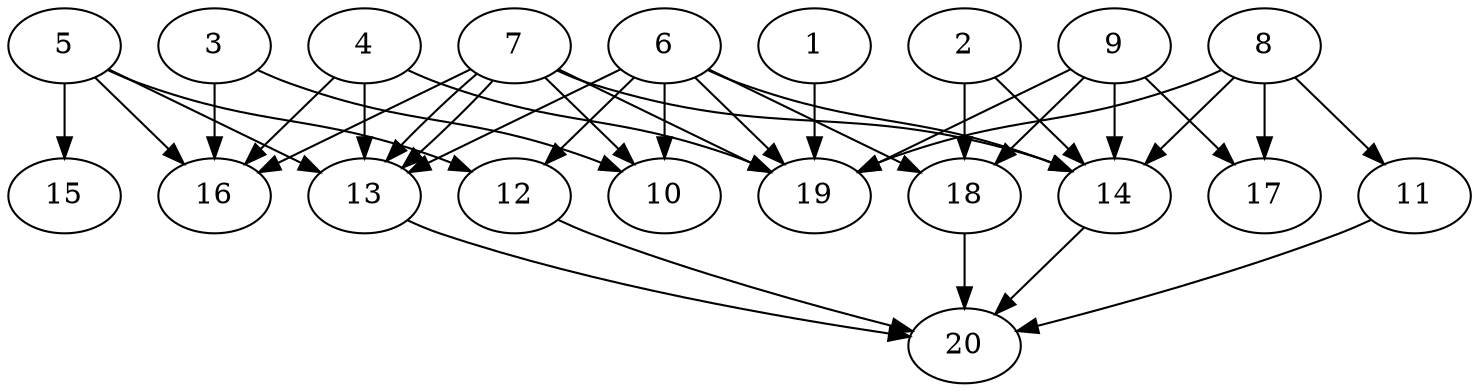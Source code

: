 // DAG automatically generated by daggen at Tue Jul 23 14:29:40 2019
// ./daggen --dot -n 20 --ccr 0.4 --fat 0.7 --regular 0.5 --density 0.7 --mindata 5242880 --maxdata 52428800 
digraph G {
  1 [size="100746240", alpha="0.05", expect_size="40298496"] 
  1 -> 19 [size ="40298496"]
  2 [size="100436480", alpha="0.01", expect_size="40174592"] 
  2 -> 14 [size ="40174592"]
  2 -> 18 [size ="40174592"]
  3 [size="121730560", alpha="0.07", expect_size="48692224"] 
  3 -> 10 [size ="48692224"]
  3 -> 16 [size ="48692224"]
  4 [size="129267200", alpha="0.12", expect_size="51706880"] 
  4 -> 13 [size ="51706880"]
  4 -> 16 [size ="51706880"]
  4 -> 19 [size ="51706880"]
  5 [size="36753920", alpha="0.15", expect_size="14701568"] 
  5 -> 12 [size ="14701568"]
  5 -> 13 [size ="14701568"]
  5 -> 15 [size ="14701568"]
  5 -> 16 [size ="14701568"]
  6 [size="36989440", alpha="0.15", expect_size="14795776"] 
  6 -> 10 [size ="14795776"]
  6 -> 12 [size ="14795776"]
  6 -> 13 [size ="14795776"]
  6 -> 14 [size ="14795776"]
  6 -> 18 [size ="14795776"]
  6 -> 19 [size ="14795776"]
  7 [size="61296640", alpha="0.06", expect_size="24518656"] 
  7 -> 10 [size ="24518656"]
  7 -> 13 [size ="24518656"]
  7 -> 13 [size ="24518656"]
  7 -> 14 [size ="24518656"]
  7 -> 16 [size ="24518656"]
  7 -> 19 [size ="24518656"]
  8 [size="39275520", alpha="0.02", expect_size="15710208"] 
  8 -> 11 [size ="15710208"]
  8 -> 14 [size ="15710208"]
  8 -> 17 [size ="15710208"]
  8 -> 19 [size ="15710208"]
  9 [size="110566400", alpha="0.15", expect_size="44226560"] 
  9 -> 14 [size ="44226560"]
  9 -> 17 [size ="44226560"]
  9 -> 18 [size ="44226560"]
  9 -> 19 [size ="44226560"]
  10 [size="22737920", alpha="0.12", expect_size="9095168"] 
  11 [size="50813440", alpha="0.07", expect_size="20325376"] 
  11 -> 20 [size ="20325376"]
  12 [size="82936320", alpha="0.07", expect_size="33174528"] 
  12 -> 20 [size ="33174528"]
  13 [size="91299840", alpha="0.11", expect_size="36519936"] 
  13 -> 20 [size ="36519936"]
  14 [size="14904320", alpha="0.04", expect_size="5961728"] 
  14 -> 20 [size ="5961728"]
  15 [size="84817920", alpha="0.05", expect_size="33927168"] 
  16 [size="56204800", alpha="0.10", expect_size="22481920"] 
  17 [size="27668480", alpha="0.11", expect_size="11067392"] 
  18 [size="60782080", alpha="0.10", expect_size="24312832"] 
  18 -> 20 [size ="24312832"]
  19 [size="75409920", alpha="0.09", expect_size="30163968"] 
  20 [size="46640640", alpha="0.02", expect_size="18656256"] 
}
